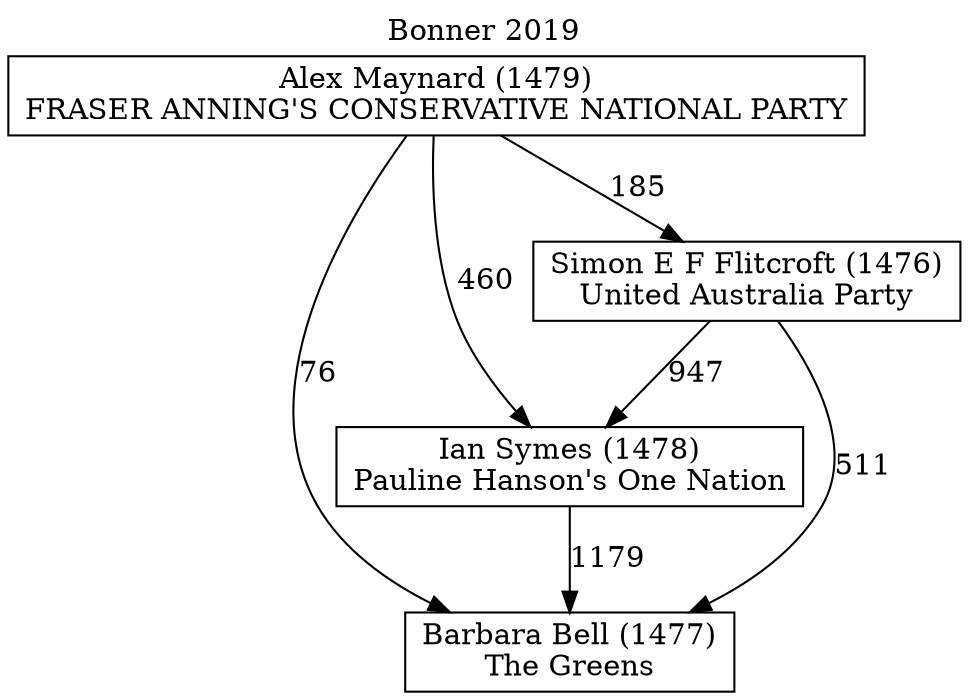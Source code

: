 // House preference flow
digraph "Barbara Bell (1477)_Bonner_2019" {
	graph [label="Bonner 2019" labelloc=t mclimit=10]
	node [shape=box]
	"Alex Maynard (1479)" [label="Alex Maynard (1479)
FRASER ANNING'S CONSERVATIVE NATIONAL PARTY"]
	"Barbara Bell (1477)" [label="Barbara Bell (1477)
The Greens"]
	"Ian Symes (1478)" [label="Ian Symes (1478)
Pauline Hanson's One Nation"]
	"Simon E F Flitcroft (1476)" [label="Simon E F Flitcroft (1476)
United Australia Party"]
	"Alex Maynard (1479)" -> "Barbara Bell (1477)" [label=76]
	"Alex Maynard (1479)" -> "Ian Symes (1478)" [label=460]
	"Alex Maynard (1479)" -> "Simon E F Flitcroft (1476)" [label=185]
	"Ian Symes (1478)" -> "Barbara Bell (1477)" [label=1179]
	"Simon E F Flitcroft (1476)" -> "Barbara Bell (1477)" [label=511]
	"Simon E F Flitcroft (1476)" -> "Ian Symes (1478)" [label=947]
}
